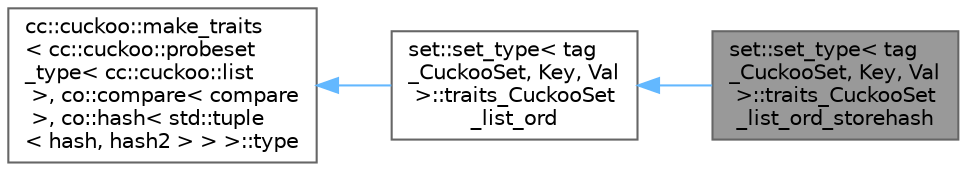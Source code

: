 digraph "set::set_type&lt; tag_CuckooSet, Key, Val &gt;::traits_CuckooSet_list_ord_storehash"
{
 // LATEX_PDF_SIZE
  bgcolor="transparent";
  edge [fontname=Helvetica,fontsize=10,labelfontname=Helvetica,labelfontsize=10];
  node [fontname=Helvetica,fontsize=10,shape=box,height=0.2,width=0.4];
  rankdir="LR";
  Node1 [id="Node000001",label="set::set_type\< tag\l_CuckooSet, Key, Val\l \>::traits_CuckooSet\l_list_ord_storehash",height=0.2,width=0.4,color="gray40", fillcolor="grey60", style="filled", fontcolor="black",tooltip=" "];
  Node2 -> Node1 [id="edge1_Node000001_Node000002",dir="back",color="steelblue1",style="solid",tooltip=" "];
  Node2 [id="Node000002",label="set::set_type\< tag\l_CuckooSet, Key, Val\l \>::traits_CuckooSet\l_list_ord",height=0.2,width=0.4,color="gray40", fillcolor="white", style="filled",URL="$structset_1_1set__type_3_01tag___cuckoo_set_00_01_key_00_01_val_01_4_1_1traits___cuckoo_set__list__ord.html",tooltip=" "];
  Node3 -> Node2 [id="edge2_Node000002_Node000003",dir="back",color="steelblue1",style="solid",tooltip=" "];
  Node3 [id="Node000003",label="cc::cuckoo::make_traits\l\< cc::cuckoo::probeset\l_type\< cc::cuckoo::list\l \>, co::compare\< compare\l \>, co::hash\< std::tuple\l\< hash, hash2 \> \> \>::type",height=0.2,width=0.4,color="gray40", fillcolor="white", style="filled",tooltip=" "];
}
